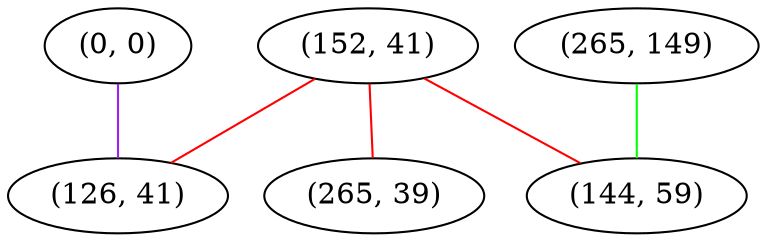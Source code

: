 graph "" {
"(152, 41)";
"(0, 0)";
"(265, 149)";
"(126, 41)";
"(144, 59)";
"(265, 39)";
"(152, 41)" -- "(126, 41)"  [color=red, key=0, weight=1];
"(152, 41)" -- "(144, 59)"  [color=red, key=0, weight=1];
"(152, 41)" -- "(265, 39)"  [color=red, key=0, weight=1];
"(0, 0)" -- "(126, 41)"  [color=purple, key=0, weight=4];
"(265, 149)" -- "(144, 59)"  [color=green, key=0, weight=2];
}
